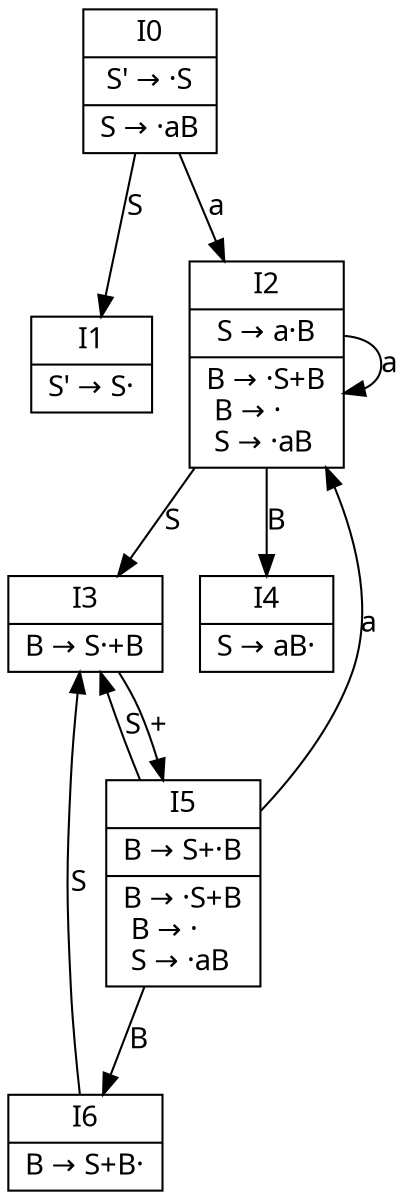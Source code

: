 digraph classDiagram {
  rankdir=TB;
  fontname="Helvetia";
  node[shape="record"; fontname="Helvetia"];
  edge[fontname="Helvetia"; arrowtail=empty;];

  I0 [label = "{
  I0|
  S' → ·S |
  S → ·aB
  }"]

  I1[label = "{
  I1|
  S' → S·
  }"]
  I2[label = "{
  I2|
  S → a·B|
  B → ·S+B\l
  B → · \l
  S → ·aB \l
  }"]

  I3[label = "{
  I3|
  B → S·+B
  }"]

  I4[label = "{
  I4|
  S → aB·
  }"]

  I5[label = "{
  I5 |
  B → S+·B |
  B → ·S+B\l
  B → · \l
  S → ·aB \l
  }"]
  I6[label = "{
  I6|
  B → S+B·
  }"]
  I0 -> I1[label="S"]
  I0 -> I2[label="a"]
  I2 -> I2[label="a"]
  I2 -> I3[label="S"]
  I2 -> I4[label="B"]
  I3 -> I5[label="+"]
  I5 -> I2[label="a"]
  I5 -> I3[label="S"]
  I5 -> I6[label="B"]
  I6 -> I3[label="S"]
}
